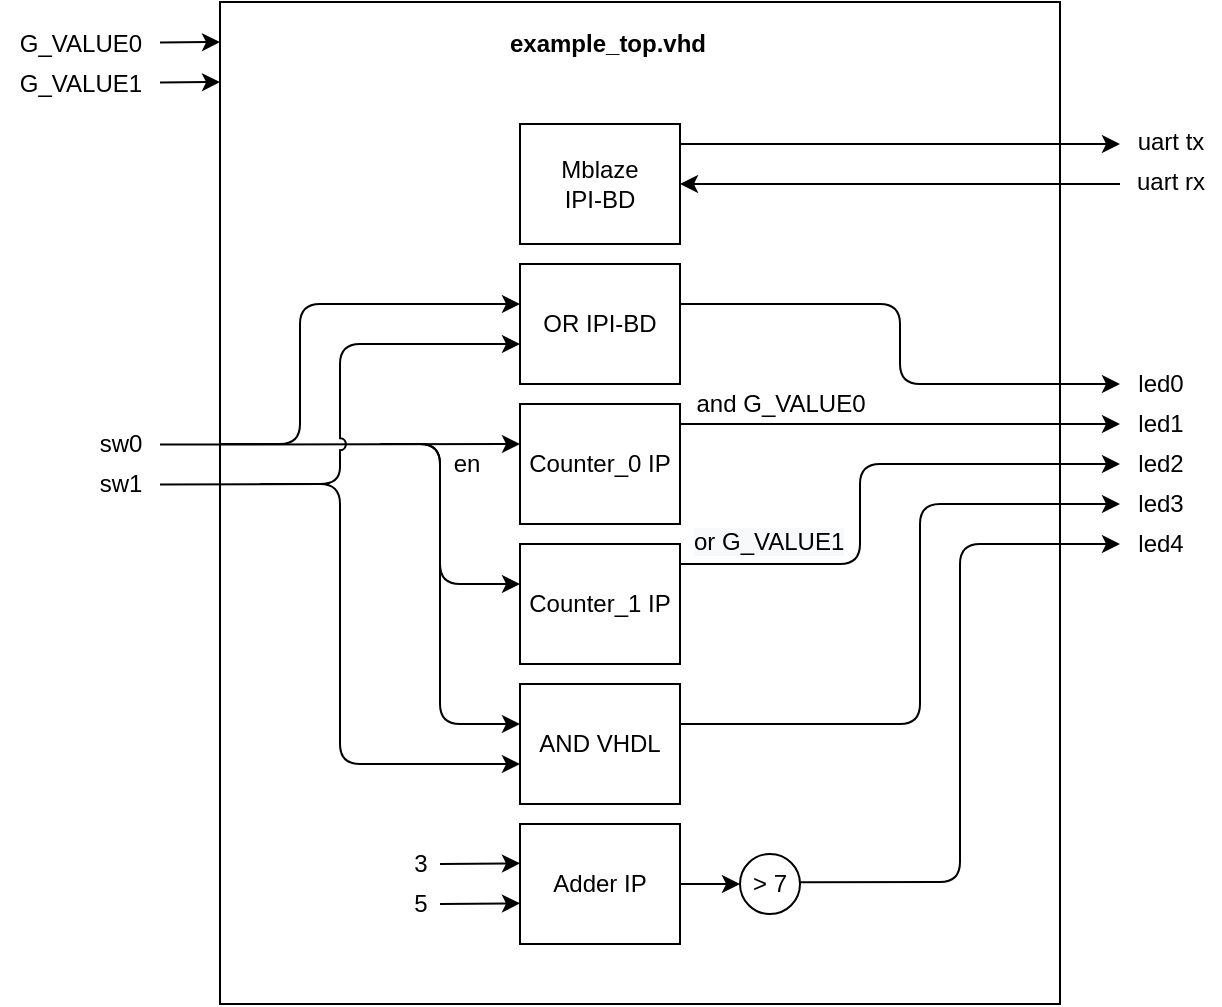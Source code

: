 <mxfile>
    <diagram id="WN91Z2CsZ92DGCxt_luQ" name="Page-1">
        <mxGraphModel dx="452" dy="646" grid="1" gridSize="10" guides="1" tooltips="1" connect="1" arrows="1" fold="1" page="1" pageScale="1" pageWidth="1100" pageHeight="850" math="0" shadow="0">
            <root>
                <mxCell id="0"/>
                <mxCell id="1" parent="0"/>
                <mxCell id="45" value="" style="rounded=0;whiteSpace=wrap;html=1;" vertex="1" parent="1">
                    <mxGeometry x="210" y="179" width="420" height="501" as="geometry"/>
                </mxCell>
                <mxCell id="2" value="" style="endArrow=classic;html=1;" edge="1" parent="1">
                    <mxGeometry width="50" height="50" relative="1" as="geometry">
                        <mxPoint x="180" y="400.29" as="sourcePoint"/>
                        <mxPoint x="360" y="400" as="targetPoint"/>
                    </mxGeometry>
                </mxCell>
                <mxCell id="3" value="" style="endArrow=classic;html=1;" edge="1" parent="1">
                    <mxGeometry width="50" height="50" relative="1" as="geometry">
                        <mxPoint x="180" y="420.29" as="sourcePoint"/>
                        <mxPoint x="360" y="560" as="targetPoint"/>
                        <Array as="points">
                            <mxPoint x="270" y="420"/>
                            <mxPoint x="270" y="560"/>
                        </Array>
                    </mxGeometry>
                </mxCell>
                <mxCell id="4" value="" style="endArrow=classic;html=1;" edge="1" parent="1">
                    <mxGeometry width="50" height="50" relative="1" as="geometry">
                        <mxPoint x="440" y="390" as="sourcePoint"/>
                        <mxPoint x="660" y="390" as="targetPoint"/>
                    </mxGeometry>
                </mxCell>
                <mxCell id="5" value="" style="endArrow=classic;html=1;" edge="1" parent="1">
                    <mxGeometry width="50" height="50" relative="1" as="geometry">
                        <mxPoint x="440" y="460" as="sourcePoint"/>
                        <mxPoint x="660" y="410" as="targetPoint"/>
                        <Array as="points">
                            <mxPoint x="530" y="460"/>
                            <mxPoint x="530" y="410"/>
                        </Array>
                    </mxGeometry>
                </mxCell>
                <mxCell id="6" value="" style="endArrow=classic;html=1;" edge="1" parent="1">
                    <mxGeometry width="50" height="50" relative="1" as="geometry">
                        <mxPoint x="440" y="330" as="sourcePoint"/>
                        <mxPoint x="660" y="370" as="targetPoint"/>
                        <Array as="points">
                            <mxPoint x="550" y="330"/>
                            <mxPoint x="550" y="370"/>
                        </Array>
                    </mxGeometry>
                </mxCell>
                <mxCell id="7" value="" style="endArrow=classic;html=1;" edge="1" parent="1">
                    <mxGeometry width="50" height="50" relative="1" as="geometry">
                        <mxPoint x="440" y="540" as="sourcePoint"/>
                        <mxPoint x="660" y="430" as="targetPoint"/>
                        <Array as="points">
                            <mxPoint x="560" y="540"/>
                            <mxPoint x="560" y="430"/>
                        </Array>
                    </mxGeometry>
                </mxCell>
                <mxCell id="8" value="Mblaze&lt;br&gt;IPI-BD" style="rounded=0;whiteSpace=wrap;html=1;" vertex="1" parent="1">
                    <mxGeometry x="360" y="240" width="80" height="60" as="geometry"/>
                </mxCell>
                <mxCell id="9" value="" style="endArrow=classic;html=1;" edge="1" parent="1">
                    <mxGeometry width="50" height="50" relative="1" as="geometry">
                        <mxPoint x="440" y="250" as="sourcePoint"/>
                        <mxPoint x="660" y="250" as="targetPoint"/>
                    </mxGeometry>
                </mxCell>
                <mxCell id="10" value="" style="endArrow=none;html=1;endFill=0;startArrow=classic;startFill=1;" edge="1" parent="1">
                    <mxGeometry width="50" height="50" relative="1" as="geometry">
                        <mxPoint x="440" y="270" as="sourcePoint"/>
                        <mxPoint x="660" y="270" as="targetPoint"/>
                    </mxGeometry>
                </mxCell>
                <mxCell id="11" value="OR IPI-BD" style="rounded=0;whiteSpace=wrap;html=1;" vertex="1" parent="1">
                    <mxGeometry x="360" y="310" width="80" height="60" as="geometry"/>
                </mxCell>
                <mxCell id="12" value="Counter_0 IP" style="rounded=0;whiteSpace=wrap;html=1;" vertex="1" parent="1">
                    <mxGeometry x="360" y="380" width="80" height="60" as="geometry"/>
                </mxCell>
                <mxCell id="13" value="Counter_1 IP" style="rounded=0;whiteSpace=wrap;html=1;" vertex="1" parent="1">
                    <mxGeometry x="360" y="450" width="80" height="60" as="geometry"/>
                </mxCell>
                <mxCell id="14" value="AND VHDL" style="rounded=0;whiteSpace=wrap;html=1;" vertex="1" parent="1">
                    <mxGeometry x="360" y="520" width="80" height="60" as="geometry"/>
                </mxCell>
                <mxCell id="15" value="Adder IP" style="rounded=0;whiteSpace=wrap;html=1;" vertex="1" parent="1">
                    <mxGeometry x="360" y="590" width="80" height="60" as="geometry"/>
                </mxCell>
                <mxCell id="16" value="" style="endArrow=classic;html=1;" edge="1" parent="1">
                    <mxGeometry width="50" height="50" relative="1" as="geometry">
                        <mxPoint x="320" y="610" as="sourcePoint"/>
                        <mxPoint x="360" y="609.66" as="targetPoint"/>
                    </mxGeometry>
                </mxCell>
                <mxCell id="17" value="" style="endArrow=classic;html=1;" edge="1" parent="1">
                    <mxGeometry width="50" height="50" relative="1" as="geometry">
                        <mxPoint x="320" y="630" as="sourcePoint"/>
                        <mxPoint x="360" y="629.66" as="targetPoint"/>
                    </mxGeometry>
                </mxCell>
                <mxCell id="18" value="3" style="text;html=1;align=center;verticalAlign=middle;resizable=0;points=[];autosize=1;strokeColor=none;fillColor=none;" vertex="1" parent="1">
                    <mxGeometry x="300" y="600" width="20" height="20" as="geometry"/>
                </mxCell>
                <mxCell id="19" value="5" style="text;html=1;align=center;verticalAlign=middle;resizable=0;points=[];autosize=1;strokeColor=none;fillColor=none;" vertex="1" parent="1">
                    <mxGeometry x="300" y="620" width="20" height="20" as="geometry"/>
                </mxCell>
                <mxCell id="20" value="sw0" style="text;html=1;align=center;verticalAlign=middle;resizable=0;points=[];autosize=1;strokeColor=none;fillColor=none;" vertex="1" parent="1">
                    <mxGeometry x="140" y="390" width="40" height="20" as="geometry"/>
                </mxCell>
                <mxCell id="21" value="sw1" style="text;html=1;align=center;verticalAlign=middle;resizable=0;points=[];autosize=1;strokeColor=none;fillColor=none;" vertex="1" parent="1">
                    <mxGeometry x="140" y="410" width="40" height="20" as="geometry"/>
                </mxCell>
                <mxCell id="23" value="" style="endArrow=classic;html=1;" edge="1" parent="1">
                    <mxGeometry width="50" height="50" relative="1" as="geometry">
                        <mxPoint x="180" y="199.29" as="sourcePoint"/>
                        <mxPoint x="210" y="199" as="targetPoint"/>
                    </mxGeometry>
                </mxCell>
                <mxCell id="24" value="" style="endArrow=classic;html=1;" edge="1" parent="1">
                    <mxGeometry width="50" height="50" relative="1" as="geometry">
                        <mxPoint x="180" y="219.29" as="sourcePoint"/>
                        <mxPoint x="210" y="219" as="targetPoint"/>
                    </mxGeometry>
                </mxCell>
                <mxCell id="25" value="G_VALUE0" style="text;html=1;align=center;verticalAlign=middle;resizable=0;points=[];autosize=1;strokeColor=none;fillColor=none;" vertex="1" parent="1">
                    <mxGeometry x="100" y="190" width="80" height="20" as="geometry"/>
                </mxCell>
                <mxCell id="27" value="G_VALUE1" style="text;html=1;align=center;verticalAlign=middle;resizable=0;points=[];autosize=1;strokeColor=none;fillColor=none;" vertex="1" parent="1">
                    <mxGeometry x="100" y="210" width="80" height="20" as="geometry"/>
                </mxCell>
                <mxCell id="28" value="" style="endArrow=classic;html=1;" edge="1" parent="1">
                    <mxGeometry width="50" height="50" relative="1" as="geometry">
                        <mxPoint x="290" y="400" as="sourcePoint"/>
                        <mxPoint x="360" y="470" as="targetPoint"/>
                        <Array as="points">
                            <mxPoint x="320" y="400"/>
                            <mxPoint x="320" y="470"/>
                        </Array>
                    </mxGeometry>
                </mxCell>
                <mxCell id="29" value="en" style="text;html=1;align=center;verticalAlign=middle;resizable=0;points=[];autosize=1;strokeColor=none;fillColor=none;" vertex="1" parent="1">
                    <mxGeometry x="318" y="400" width="30" height="20" as="geometry"/>
                </mxCell>
                <mxCell id="30" value="" style="endArrow=classic;html=1;" edge="1" parent="1">
                    <mxGeometry width="50" height="50" relative="1" as="geometry">
                        <mxPoint x="290" y="400.0" as="sourcePoint"/>
                        <mxPoint x="360" y="540" as="targetPoint"/>
                        <Array as="points">
                            <mxPoint x="320" y="400"/>
                            <mxPoint x="320" y="540"/>
                        </Array>
                    </mxGeometry>
                </mxCell>
                <mxCell id="31" value="" style="endArrow=classic;html=1;jumpStyle=arc;" edge="1" parent="1">
                    <mxGeometry width="50" height="50" relative="1" as="geometry">
                        <mxPoint x="230" y="420.0" as="sourcePoint"/>
                        <mxPoint x="360" y="350" as="targetPoint"/>
                        <Array as="points">
                            <mxPoint x="270" y="420"/>
                            <mxPoint x="270" y="350"/>
                        </Array>
                    </mxGeometry>
                </mxCell>
                <mxCell id="32" value="" style="endArrow=classic;html=1;jumpStyle=arc;" edge="1" parent="1">
                    <mxGeometry width="50" height="50" relative="1" as="geometry">
                        <mxPoint x="210" y="400.0" as="sourcePoint"/>
                        <mxPoint x="360" y="330" as="targetPoint"/>
                        <Array as="points">
                            <mxPoint x="250" y="400"/>
                            <mxPoint x="250" y="330"/>
                        </Array>
                    </mxGeometry>
                </mxCell>
                <mxCell id="33" value="uart tx" style="text;html=1;align=center;verticalAlign=middle;resizable=0;points=[];autosize=1;strokeColor=none;fillColor=none;" vertex="1" parent="1">
                    <mxGeometry x="660" y="239" width="50" height="20" as="geometry"/>
                </mxCell>
                <mxCell id="34" value="uart rx" style="text;html=1;align=center;verticalAlign=middle;resizable=0;points=[];autosize=1;strokeColor=none;fillColor=none;" vertex="1" parent="1">
                    <mxGeometry x="660" y="259" width="50" height="20" as="geometry"/>
                </mxCell>
                <mxCell id="35" value="led0" style="text;html=1;align=center;verticalAlign=middle;resizable=0;points=[];autosize=1;strokeColor=none;fillColor=none;" vertex="1" parent="1">
                    <mxGeometry x="660" y="360" width="40" height="20" as="geometry"/>
                </mxCell>
                <mxCell id="36" value="led1" style="text;html=1;align=center;verticalAlign=middle;resizable=0;points=[];autosize=1;strokeColor=none;fillColor=none;" vertex="1" parent="1">
                    <mxGeometry x="660" y="380" width="40" height="20" as="geometry"/>
                </mxCell>
                <mxCell id="37" value="led2" style="text;html=1;align=center;verticalAlign=middle;resizable=0;points=[];autosize=1;strokeColor=none;fillColor=none;" vertex="1" parent="1">
                    <mxGeometry x="660" y="400" width="40" height="20" as="geometry"/>
                </mxCell>
                <mxCell id="38" value="led3" style="text;html=1;align=center;verticalAlign=middle;resizable=0;points=[];autosize=1;strokeColor=none;fillColor=none;" vertex="1" parent="1">
                    <mxGeometry x="660" y="420" width="40" height="20" as="geometry"/>
                </mxCell>
                <mxCell id="39" value="&amp;gt; 7" style="ellipse;whiteSpace=wrap;html=1;" vertex="1" parent="1">
                    <mxGeometry x="470" y="605" width="30" height="30" as="geometry"/>
                </mxCell>
                <mxCell id="40" value="" style="endArrow=classic;html=1;" edge="1" parent="1">
                    <mxGeometry width="50" height="50" relative="1" as="geometry">
                        <mxPoint x="440" y="620.0" as="sourcePoint"/>
                        <mxPoint x="470" y="620" as="targetPoint"/>
                    </mxGeometry>
                </mxCell>
                <mxCell id="41" value="" style="endArrow=classic;html=1;" edge="1" parent="1">
                    <mxGeometry width="50" height="50" relative="1" as="geometry">
                        <mxPoint x="500" y="619.17" as="sourcePoint"/>
                        <mxPoint x="660" y="450" as="targetPoint"/>
                        <Array as="points">
                            <mxPoint x="580" y="619"/>
                            <mxPoint x="580" y="450"/>
                        </Array>
                    </mxGeometry>
                </mxCell>
                <mxCell id="42" value="led4" style="text;html=1;align=center;verticalAlign=middle;resizable=0;points=[];autosize=1;strokeColor=none;fillColor=none;" vertex="1" parent="1">
                    <mxGeometry x="660" y="440" width="40" height="20" as="geometry"/>
                </mxCell>
                <mxCell id="43" value="and G_VALUE0" style="text;html=1;align=center;verticalAlign=middle;resizable=0;points=[];autosize=1;strokeColor=none;fillColor=none;" vertex="1" parent="1">
                    <mxGeometry x="440" y="370" width="100" height="20" as="geometry"/>
                </mxCell>
                <mxCell id="44" value="&lt;span style=&quot;color: rgb(0 , 0 , 0) ; font-family: &amp;#34;helvetica&amp;#34; ; font-size: 12px ; font-style: normal ; font-weight: 400 ; letter-spacing: normal ; text-align: center ; text-indent: 0px ; text-transform: none ; word-spacing: 0px ; background-color: rgb(248 , 249 , 250) ; display: inline ; float: none&quot;&gt;or G_VALUE1&lt;/span&gt;" style="text;whiteSpace=wrap;html=1;" vertex="1" parent="1">
                    <mxGeometry x="445" y="435" width="90" height="30" as="geometry"/>
                </mxCell>
                <mxCell id="46" value="&lt;b&gt;example_top.vhd&lt;/b&gt;" style="text;html=1;strokeColor=none;fillColor=none;align=center;verticalAlign=middle;whiteSpace=wrap;rounded=0;" vertex="1" parent="1">
                    <mxGeometry x="348" y="185" width="112" height="30" as="geometry"/>
                </mxCell>
            </root>
        </mxGraphModel>
    </diagram>
</mxfile>